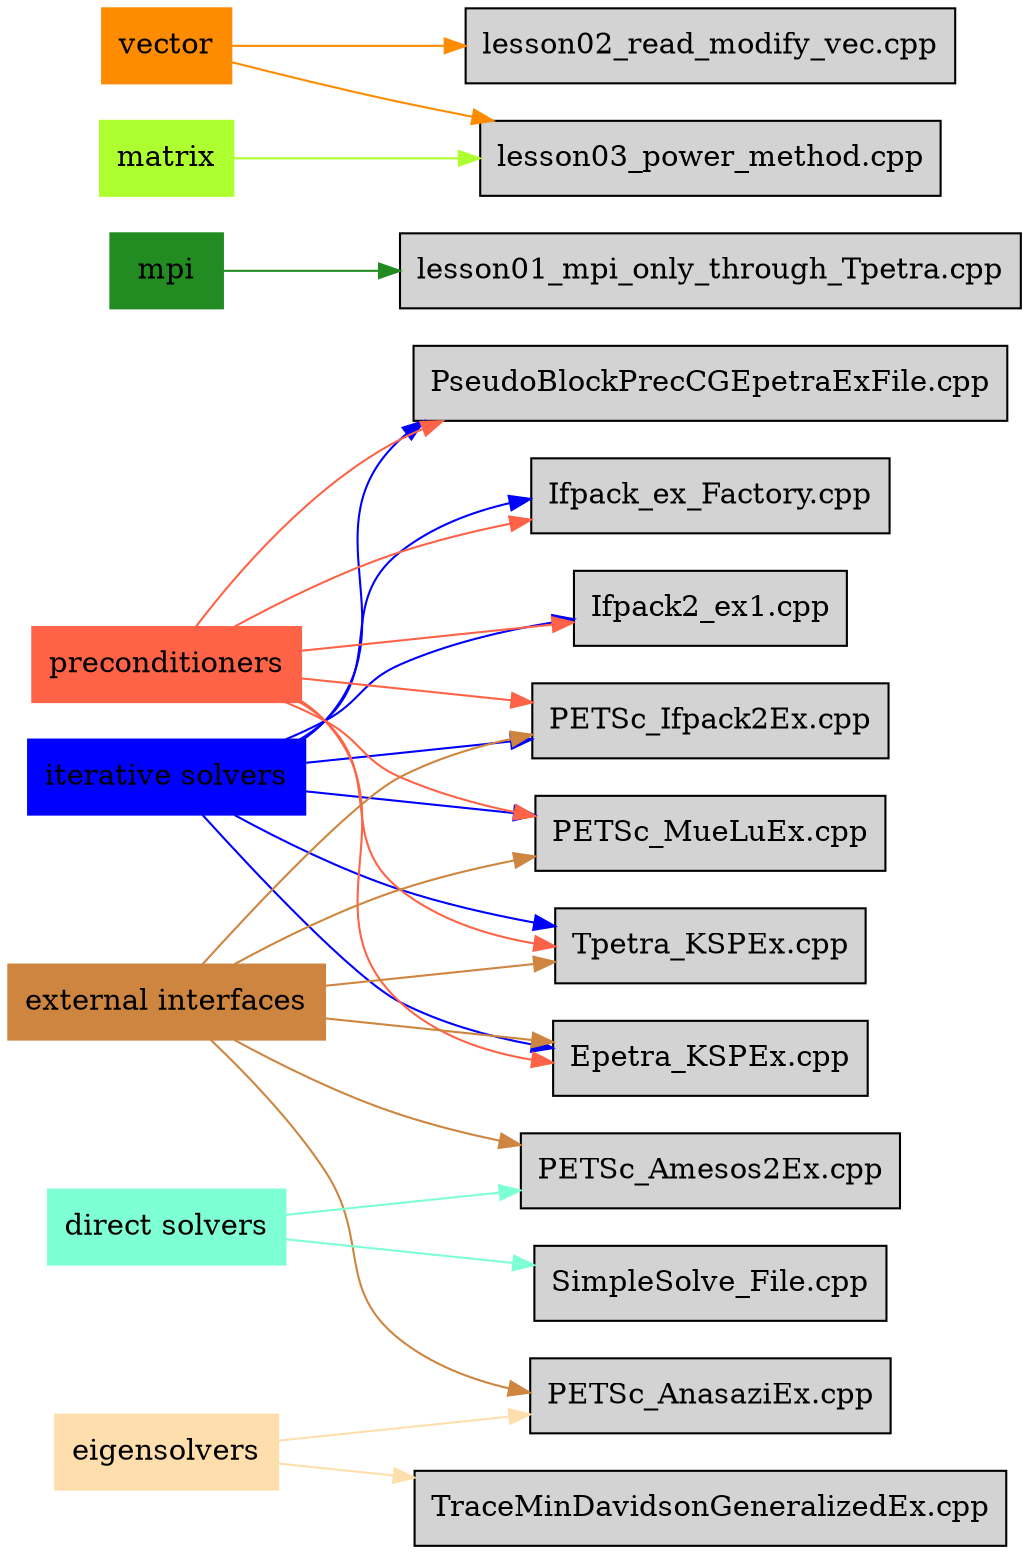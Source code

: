 digraph bettersoftware {
            rankdir = LR;
            ratio = fill;
            node [style=filled];
            node [shape = box];
"iterative solvers" [colorscheme="svg" color="blue"];
"iterative solvers" ->  "Epetra_KSPEx.cpp" [colorscheme="svg" color="blue"];
"preconditioners" [colorscheme="svg" color="tomato"];
"preconditioners" ->  "Epetra_KSPEx.cpp" [colorscheme="svg" color="tomato"];
"external interfaces" [colorscheme="svg" color="peru"];
"external interfaces" ->  "Epetra_KSPEx.cpp" [colorscheme="svg" color="peru"];
"direct solvers" [colorscheme="svg" color="aquamarine"];
"direct solvers" ->  "PETSc_Amesos2Ex.cpp" [colorscheme="svg" color="aquamarine"];
"external interfaces" ->  "PETSc_Amesos2Ex.cpp" [colorscheme="svg" color="peru"];
"eigensolvers" [colorscheme="svg" color="navajowhite"];
"eigensolvers" ->  "PETSc_AnasaziEx.cpp" [colorscheme="svg" color="navajowhite"];
"external interfaces" ->  "PETSc_AnasaziEx.cpp" [colorscheme="svg" color="peru"];
"iterative solvers" ->  "PETSc_Ifpack2Ex.cpp" [colorscheme="svg" color="blue"];
"preconditioners" ->  "PETSc_Ifpack2Ex.cpp" [colorscheme="svg" color="tomato"];
"external interfaces" ->  "PETSc_Ifpack2Ex.cpp" [colorscheme="svg" color="peru"];
"iterative solvers" ->  "PETSc_MueLuEx.cpp" [colorscheme="svg" color="blue"];
"preconditioners" ->  "PETSc_MueLuEx.cpp" [colorscheme="svg" color="tomato"];
"external interfaces" ->  "PETSc_MueLuEx.cpp" [colorscheme="svg" color="peru"];
"iterative solvers" ->  "Tpetra_KSPEx.cpp" [colorscheme="svg" color="blue"];
"preconditioners" ->  "Tpetra_KSPEx.cpp" [colorscheme="svg" color="tomato"];
"external interfaces" ->  "Tpetra_KSPEx.cpp" [colorscheme="svg" color="peru"];
"eigensolvers" ->  "TraceMinDavidsonGeneralizedEx.cpp" [colorscheme="svg" color="navajowhite"];
"direct solvers" ->  "SimpleSolve_File.cpp" [colorscheme="svg" color="aquamarine"];
"iterative solvers" ->  "PseudoBlockPrecCGEpetraExFile.cpp" [colorscheme="svg" color="blue"];
"preconditioners" ->  "PseudoBlockPrecCGEpetraExFile.cpp" [colorscheme="svg" color="tomato"];
"iterative solvers" ->  "Ifpack_ex_Factory.cpp" [colorscheme="svg" color="blue"];
"preconditioners" ->  "Ifpack_ex_Factory.cpp" [colorscheme="svg" color="tomato"];
"iterative solvers" ->  "Ifpack2_ex1.cpp" [colorscheme="svg" color="blue"];
"preconditioners" ->  "Ifpack2_ex1.cpp" [colorscheme="svg" color="tomato"];
"mpi" [colorscheme="svg" color="forestgreen"];
"mpi" ->  "lesson01_mpi_only_through_Tpetra.cpp" [colorscheme="svg" color="forestgreen"];
"vector" [colorscheme="svg" color="darkorange"];
"vector" ->  "lesson02_read_modify_vec.cpp" [colorscheme="svg" color="darkorange"];
"matrix" [colorscheme="svg" color="greenyellow"];
"matrix" ->  "lesson03_power_method.cpp" [colorscheme="svg" color="greenyellow"];
"vector" ->  "lesson03_power_method.cpp" [colorscheme="svg" color="darkorange"];
}
